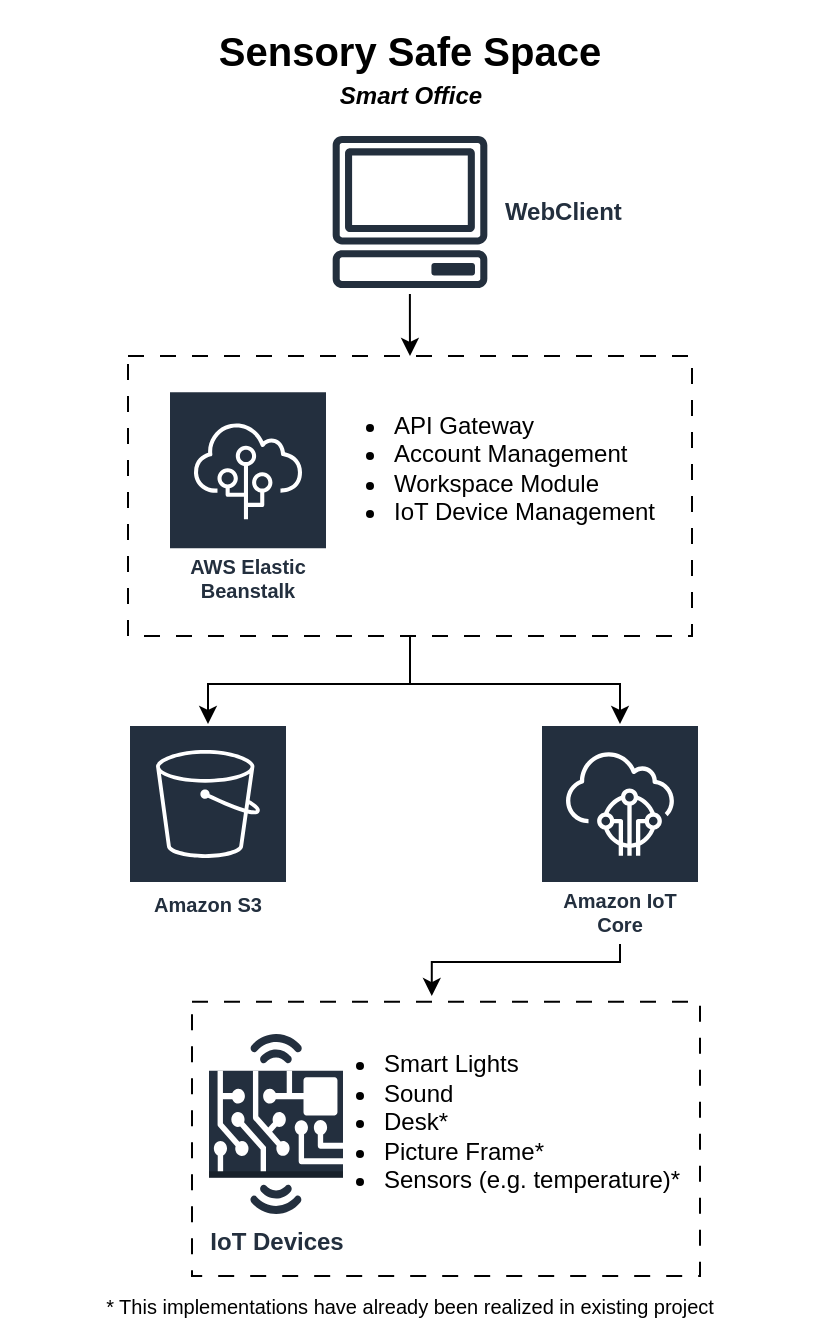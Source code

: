 <mxfile version="26.1.1" pages="3">
  <diagram id="wnXYqNEbH-tWwNBzj9QS" name="Seite-3">
    <mxGraphModel dx="1036" dy="614" grid="0" gridSize="10" guides="1" tooltips="1" connect="1" arrows="1" fold="1" page="1" pageScale="1" pageWidth="827" pageHeight="1169" math="0" shadow="0">
      <root>
        <mxCell id="0" />
        <mxCell id="1" parent="0" />
        <mxCell id="EEtYNmNddIk3aSX6aKwS-2" value="" style="rounded=0;whiteSpace=wrap;html=1;dashed=1;dashPattern=8 8;" parent="1" vertex="1">
          <mxGeometry x="200" y="582.91" width="254" height="137.09" as="geometry" />
        </mxCell>
        <mxCell id="EEtYNmNddIk3aSX6aKwS-3" value="" style="edgeStyle=orthogonalEdgeStyle;rounded=0;orthogonalLoop=1;jettySize=auto;html=1;" parent="1" target="EEtYNmNddIk3aSX6aKwS-9" edge="1">
          <mxGeometry relative="1" as="geometry">
            <mxPoint x="309" y="384.0" as="sourcePoint" />
            <Array as="points">
              <mxPoint x="309" y="424" />
              <mxPoint x="414" y="424" />
            </Array>
          </mxGeometry>
        </mxCell>
        <mxCell id="EEtYNmNddIk3aSX6aKwS-4" value="" style="rounded=0;whiteSpace=wrap;html=1;dashed=1;dashPattern=8 8;" parent="1" vertex="1">
          <mxGeometry x="168" y="260" width="282" height="140" as="geometry" />
        </mxCell>
        <mxCell id="EEtYNmNddIk3aSX6aKwS-5" value="" style="edgeStyle=orthogonalEdgeStyle;rounded=0;orthogonalLoop=1;jettySize=auto;html=1;entryX=0.5;entryY=0;entryDx=0;entryDy=0;" parent="1" source="EEtYNmNddIk3aSX6aKwS-19" target="EEtYNmNddIk3aSX6aKwS-4" edge="1">
          <mxGeometry relative="1" as="geometry">
            <mxPoint x="260" y="158" as="targetPoint" />
          </mxGeometry>
        </mxCell>
        <mxCell id="EEtYNmNddIk3aSX6aKwS-6" value="AWS Elastic Beanstalk" style="sketch=0;outlineConnect=0;fontColor=#232F3E;gradientColor=none;strokeColor=#ffffff;fillColor=#232F3E;dashed=0;verticalLabelPosition=middle;verticalAlign=bottom;align=center;html=1;whiteSpace=wrap;fontSize=10;fontStyle=1;spacing=3;shape=mxgraph.aws4.productIcon;prIcon=mxgraph.aws4.elastic_beanstalk;" parent="1" vertex="1">
          <mxGeometry x="188" y="277.09" width="80" height="110" as="geometry" />
        </mxCell>
        <mxCell id="EEtYNmNddIk3aSX6aKwS-7" value="&lt;ul&gt;&lt;li&gt;API Gateway&lt;/li&gt;&lt;li&gt;Account Management&lt;/li&gt;&lt;li&gt;Workspace Module&lt;/li&gt;&lt;li&gt;IoT Device Management&lt;/li&gt;&lt;/ul&gt;" style="text;html=1;align=left;verticalAlign=middle;whiteSpace=wrap;rounded=0;" parent="1" vertex="1">
          <mxGeometry x="259" y="277.09" width="176" height="77.09" as="geometry" />
        </mxCell>
        <mxCell id="EEtYNmNddIk3aSX6aKwS-8" value="" style="edgeStyle=orthogonalEdgeStyle;rounded=0;orthogonalLoop=1;jettySize=auto;html=1;entryX=0.472;entryY=-0.021;entryDx=0;entryDy=0;entryPerimeter=0;" parent="1" source="EEtYNmNddIk3aSX6aKwS-9" target="EEtYNmNddIk3aSX6aKwS-2" edge="1">
          <mxGeometry relative="1" as="geometry">
            <mxPoint x="598" y="462.09" as="targetPoint" />
            <Array as="points">
              <mxPoint x="414" y="563" />
              <mxPoint x="320" y="563" />
            </Array>
          </mxGeometry>
        </mxCell>
        <mxCell id="EEtYNmNddIk3aSX6aKwS-9" value="Amazon IoT Core" style="sketch=0;outlineConnect=0;fontColor=#232F3E;gradientColor=none;strokeColor=#ffffff;fillColor=#232F3E;dashed=0;verticalLabelPosition=middle;verticalAlign=bottom;align=center;html=1;whiteSpace=wrap;fontSize=10;fontStyle=1;spacing=3;shape=mxgraph.aws4.productIcon;prIcon=mxgraph.aws4.iot_core;" parent="1" vertex="1">
          <mxGeometry x="374" y="444" width="80" height="110" as="geometry" />
        </mxCell>
        <mxCell id="EEtYNmNddIk3aSX6aKwS-10" value="" style="endArrow=classic;html=1;rounded=0;exitX=0.5;exitY=1;exitDx=0;exitDy=0;" parent="1" source="EEtYNmNddIk3aSX6aKwS-4" target="EEtYNmNddIk3aSX6aKwS-16" edge="1">
          <mxGeometry width="50" height="50" relative="1" as="geometry">
            <mxPoint x="309" y="384.0" as="sourcePoint" />
            <mxPoint x="488" y="301.09" as="targetPoint" />
            <Array as="points">
              <mxPoint x="309" y="424" />
              <mxPoint x="208" y="424" />
            </Array>
          </mxGeometry>
        </mxCell>
        <mxCell id="EEtYNmNddIk3aSX6aKwS-11" value="&lt;ul&gt;&lt;li&gt;&lt;span style=&quot;background-color: initial;&quot;&gt;Smart Lights&lt;/span&gt;&lt;/li&gt;&lt;li&gt;&lt;span style=&quot;background-color: initial;&quot;&gt;Sound&lt;/span&gt;&lt;/li&gt;&lt;li&gt;&lt;span style=&quot;background-color: initial;&quot;&gt;Desk*&lt;/span&gt;&lt;/li&gt;&lt;li&gt;&lt;span style=&quot;background-color: initial;&quot;&gt;Picture Frame*&lt;/span&gt;&lt;/li&gt;&lt;li&gt;&lt;span style=&quot;background-color: initial;&quot;&gt;Sensors (e.g. temperature)*&lt;/span&gt;&lt;/li&gt;&lt;/ul&gt;&lt;div&gt;&lt;div&gt;&lt;/div&gt;&lt;div&gt;&lt;br&gt;&lt;/div&gt;&lt;/div&gt;" style="text;html=1;align=left;verticalAlign=middle;whiteSpace=wrap;rounded=0;" parent="1" vertex="1">
          <mxGeometry x="254" y="600" width="200" height="100" as="geometry" />
        </mxCell>
        <mxCell id="EEtYNmNddIk3aSX6aKwS-12" value="&lt;font style=&quot;font-size: 10px;&quot;&gt;* This implementations have already been realized in existing project&lt;/font&gt;" style="text;html=1;align=center;verticalAlign=middle;whiteSpace=wrap;rounded=0;fontSize=10;" parent="1" vertex="1">
          <mxGeometry x="104" y="720" width="410" height="30" as="geometry" />
        </mxCell>
        <mxCell id="EEtYNmNddIk3aSX6aKwS-13" value="Smart Office" style="text;html=1;align=center;verticalAlign=middle;whiteSpace=wrap;rounded=0;fontStyle=3" parent="1" vertex="1">
          <mxGeometry x="245.75" y="120" width="126.5" height="20" as="geometry" />
        </mxCell>
        <mxCell id="EEtYNmNddIk3aSX6aKwS-14" value="Sensory Safe Space" style="text;html=1;align=center;verticalAlign=middle;whiteSpace=wrap;rounded=0;fontStyle=1;fontSize=20;" parent="1" vertex="1">
          <mxGeometry x="203" y="82" width="212" height="50" as="geometry" />
        </mxCell>
        <mxCell id="EEtYNmNddIk3aSX6aKwS-15" value="&lt;b&gt;&amp;nbsp;WebClient&lt;/b&gt;" style="text;html=1;align=center;verticalAlign=middle;whiteSpace=wrap;rounded=0;fontColor=#232f3e;" parent="1" vertex="1">
          <mxGeometry x="354" y="173" width="60" height="30" as="geometry" />
        </mxCell>
        <mxCell id="EEtYNmNddIk3aSX6aKwS-16" value="Amazon S3" style="sketch=0;outlineConnect=0;fontColor=#232F3E;gradientColor=none;strokeColor=#ffffff;fillColor=#232F3E;dashed=0;verticalLabelPosition=middle;verticalAlign=bottom;align=center;html=1;whiteSpace=wrap;fontSize=10;fontStyle=1;spacing=3;shape=mxgraph.aws4.productIcon;prIcon=mxgraph.aws4.s3;" parent="1" vertex="1">
          <mxGeometry x="168" y="444" width="80" height="100" as="geometry" />
        </mxCell>
        <mxCell id="EEtYNmNddIk3aSX6aKwS-17" value="" style="whiteSpace=wrap;html=1;aspect=fixed;strokeColor=none;" parent="1" vertex="1">
          <mxGeometry x="268" y="147" width="82" height="82" as="geometry" />
        </mxCell>
        <mxCell id="EEtYNmNddIk3aSX6aKwS-18" value="&lt;font color=&quot;#232f3e&quot;&gt;&lt;b&gt;IoT Devices&lt;/b&gt;&lt;/font&gt;" style="outlineConnect=0;dashed=0;verticalLabelPosition=bottom;verticalAlign=top;align=center;html=1;shape=mxgraph.aws3.hardware_board;fillColor=#232f3e;gradientColor=none;" parent="1" vertex="1">
          <mxGeometry x="208.5" y="599" width="67" height="90" as="geometry" />
        </mxCell>
        <mxCell id="EEtYNmNddIk3aSX6aKwS-19" value="" style="sketch=0;outlineConnect=0;fontColor=#232F3E;gradientColor=none;fillColor=#232F3D;strokeColor=none;dashed=0;verticalLabelPosition=bottom;verticalAlign=top;align=center;html=1;fontSize=12;fontStyle=0;aspect=fixed;pointerEvents=1;shape=mxgraph.aws4.client;labelBackgroundColor=default;" parent="1" vertex="1">
          <mxGeometry x="270" y="150" width="78" height="76" as="geometry" />
        </mxCell>
      </root>
    </mxGraphModel>
  </diagram>
  <diagram name="Seite-1" id="0EJq3OtVe1qpbmkTLpbv">
    <mxGraphModel dx="1036" dy="614" grid="1" gridSize="10" guides="1" tooltips="1" connect="1" arrows="1" fold="1" page="1" pageScale="1" pageWidth="827" pageHeight="1169" math="0" shadow="0">
      <root>
        <mxCell id="0" />
        <mxCell id="1" parent="0" />
        <mxCell id="dSK6wooaO545PfnrdNq5-22" value="" style="rounded=0;whiteSpace=wrap;html=1;fontColor=#232f3e;fillColor=#BAE3E2;" parent="1" vertex="1">
          <mxGeometry x="58" y="70" width="542" height="690" as="geometry" />
        </mxCell>
        <mxCell id="dSK6wooaO545PfnrdNq5-19" value="" style="rounded=0;whiteSpace=wrap;html=1;dashed=1;dashPattern=8 8;" parent="1" vertex="1">
          <mxGeometry x="200" y="582.91" width="254" height="137.09" as="geometry" />
        </mxCell>
        <mxCell id="dSK6wooaO545PfnrdNq5-14" value="" style="edgeStyle=orthogonalEdgeStyle;rounded=0;orthogonalLoop=1;jettySize=auto;html=1;" parent="1" target="dSK6wooaO545PfnrdNq5-10" edge="1">
          <mxGeometry relative="1" as="geometry">
            <mxPoint x="309" y="384.0" as="sourcePoint" />
            <Array as="points">
              <mxPoint x="309" y="424" />
              <mxPoint x="414" y="424" />
            </Array>
          </mxGeometry>
        </mxCell>
        <mxCell id="dSK6wooaO545PfnrdNq5-4" value="" style="rounded=0;whiteSpace=wrap;html=1;dashed=1;dashPattern=8 8;" parent="1" vertex="1">
          <mxGeometry x="168" y="260" width="282" height="140" as="geometry" />
        </mxCell>
        <mxCell id="dSK6wooaO545PfnrdNq5-13" value="" style="edgeStyle=orthogonalEdgeStyle;rounded=0;orthogonalLoop=1;jettySize=auto;html=1;entryX=0.5;entryY=0;entryDx=0;entryDy=0;" parent="1" source="dSK6wooaO545PfnrdNq5-1" target="dSK6wooaO545PfnrdNq5-4" edge="1">
          <mxGeometry relative="1" as="geometry">
            <mxPoint x="260" y="158" as="targetPoint" />
          </mxGeometry>
        </mxCell>
        <mxCell id="dSK6wooaO545PfnrdNq5-3" value="AWS Elastic Beanstalk" style="sketch=0;outlineConnect=0;fontColor=#232F3E;gradientColor=none;strokeColor=#ffffff;fillColor=#232F3E;dashed=0;verticalLabelPosition=middle;verticalAlign=bottom;align=center;html=1;whiteSpace=wrap;fontSize=10;fontStyle=1;spacing=3;shape=mxgraph.aws4.productIcon;prIcon=mxgraph.aws4.elastic_beanstalk;" parent="1" vertex="1">
          <mxGeometry x="188" y="277.09" width="80" height="110" as="geometry" />
        </mxCell>
        <mxCell id="dSK6wooaO545PfnrdNq5-5" value="&lt;ul&gt;&lt;li&gt;API Gateway&lt;/li&gt;&lt;li&gt;Account Management&lt;/li&gt;&lt;li&gt;Workspace Module&lt;/li&gt;&lt;li&gt;IoT Device Management&lt;/li&gt;&lt;/ul&gt;" style="text;html=1;align=left;verticalAlign=middle;whiteSpace=wrap;rounded=0;" parent="1" vertex="1">
          <mxGeometry x="259" y="277.09" width="176" height="77.09" as="geometry" />
        </mxCell>
        <mxCell id="dSK6wooaO545PfnrdNq5-21" value="" style="edgeStyle=orthogonalEdgeStyle;rounded=0;orthogonalLoop=1;jettySize=auto;html=1;entryX=0.472;entryY=-0.021;entryDx=0;entryDy=0;entryPerimeter=0;" parent="1" source="dSK6wooaO545PfnrdNq5-10" target="dSK6wooaO545PfnrdNq5-19" edge="1">
          <mxGeometry relative="1" as="geometry">
            <mxPoint x="598" y="462.09" as="targetPoint" />
            <Array as="points">
              <mxPoint x="414" y="563" />
              <mxPoint x="320" y="563" />
            </Array>
          </mxGeometry>
        </mxCell>
        <mxCell id="dSK6wooaO545PfnrdNq5-10" value="Amazon IoT Core" style="sketch=0;outlineConnect=0;fontColor=#232F3E;gradientColor=none;strokeColor=#ffffff;fillColor=#232F3E;dashed=0;verticalLabelPosition=middle;verticalAlign=bottom;align=center;html=1;whiteSpace=wrap;fontSize=10;fontStyle=1;spacing=3;shape=mxgraph.aws4.productIcon;prIcon=mxgraph.aws4.iot_core;" parent="1" vertex="1">
          <mxGeometry x="374" y="444" width="80" height="110" as="geometry" />
        </mxCell>
        <mxCell id="dSK6wooaO545PfnrdNq5-15" value="" style="endArrow=classic;html=1;rounded=0;exitX=0.5;exitY=1;exitDx=0;exitDy=0;" parent="1" source="dSK6wooaO545PfnrdNq5-4" target="dSK6wooaO545PfnrdNq5-30" edge="1">
          <mxGeometry width="50" height="50" relative="1" as="geometry">
            <mxPoint x="309" y="384.0" as="sourcePoint" />
            <mxPoint x="488" y="301.09" as="targetPoint" />
            <Array as="points">
              <mxPoint x="309" y="424" />
              <mxPoint x="208" y="424" />
            </Array>
          </mxGeometry>
        </mxCell>
        <mxCell id="dSK6wooaO545PfnrdNq5-17" value="&lt;ul&gt;&lt;li&gt;&lt;span style=&quot;background-color: initial;&quot;&gt;Smart Lights&lt;/span&gt;&lt;/li&gt;&lt;li&gt;&lt;span style=&quot;background-color: initial;&quot;&gt;Sound&lt;/span&gt;&lt;/li&gt;&lt;li&gt;&lt;span style=&quot;background-color: initial;&quot;&gt;Desk*&lt;/span&gt;&lt;/li&gt;&lt;li&gt;&lt;span style=&quot;background-color: initial;&quot;&gt;Picture Frame*&lt;/span&gt;&lt;/li&gt;&lt;li&gt;&lt;span style=&quot;background-color: initial;&quot;&gt;Sensors (e.g. temperature)*&lt;/span&gt;&lt;/li&gt;&lt;/ul&gt;&lt;div&gt;&lt;div&gt;&lt;/div&gt;&lt;div&gt;&lt;br&gt;&lt;/div&gt;&lt;/div&gt;" style="text;html=1;align=left;verticalAlign=middle;whiteSpace=wrap;rounded=0;" parent="1" vertex="1">
          <mxGeometry x="254" y="600" width="200" height="100" as="geometry" />
        </mxCell>
        <mxCell id="dSK6wooaO545PfnrdNq5-24" value="&lt;font style=&quot;font-size: 10px;&quot;&gt;* This implementations have already been realized in existing project&lt;/font&gt;" style="text;html=1;align=center;verticalAlign=middle;whiteSpace=wrap;rounded=0;fontSize=10;" parent="1" vertex="1">
          <mxGeometry x="104" y="720" width="410" height="30" as="geometry" />
        </mxCell>
        <mxCell id="dSK6wooaO545PfnrdNq5-27" value="Smart Office" style="text;html=1;align=center;verticalAlign=middle;whiteSpace=wrap;rounded=0;fontStyle=3" parent="1" vertex="1">
          <mxGeometry x="245.75" y="120" width="126.5" height="20" as="geometry" />
        </mxCell>
        <mxCell id="dSK6wooaO545PfnrdNq5-28" value="Sensory Safe Space" style="text;html=1;align=center;verticalAlign=middle;whiteSpace=wrap;rounded=0;fontStyle=1;fontSize=20;" parent="1" vertex="1">
          <mxGeometry x="203" y="82" width="212" height="50" as="geometry" />
        </mxCell>
        <mxCell id="dSK6wooaO545PfnrdNq5-29" value="&lt;b&gt;&amp;nbsp;WebClient&lt;/b&gt;" style="text;html=1;align=center;verticalAlign=middle;whiteSpace=wrap;rounded=0;fontColor=#232f3e;" parent="1" vertex="1">
          <mxGeometry x="354" y="173" width="60" height="30" as="geometry" />
        </mxCell>
        <mxCell id="dSK6wooaO545PfnrdNq5-30" value="Amazon S3" style="sketch=0;outlineConnect=0;fontColor=#232F3E;gradientColor=none;strokeColor=#ffffff;fillColor=#232F3E;dashed=0;verticalLabelPosition=middle;verticalAlign=bottom;align=center;html=1;whiteSpace=wrap;fontSize=10;fontStyle=1;spacing=3;shape=mxgraph.aws4.productIcon;prIcon=mxgraph.aws4.s3;" parent="1" vertex="1">
          <mxGeometry x="168" y="444" width="80" height="100" as="geometry" />
        </mxCell>
        <mxCell id="VmAn_QUQrHyX6VmdPMhI-3" value="" style="whiteSpace=wrap;html=1;aspect=fixed;strokeColor=none;" parent="1" vertex="1">
          <mxGeometry x="268" y="147" width="82" height="82" as="geometry" />
        </mxCell>
        <mxCell id="VmAn_QUQrHyX6VmdPMhI-2" value="&lt;font color=&quot;#232f3e&quot;&gt;&lt;b&gt;IoT Devices&lt;/b&gt;&lt;/font&gt;" style="outlineConnect=0;dashed=0;verticalLabelPosition=bottom;verticalAlign=top;align=center;html=1;shape=mxgraph.aws3.hardware_board;fillColor=#232f3e;gradientColor=none;" parent="1" vertex="1">
          <mxGeometry x="208.5" y="599" width="67" height="90" as="geometry" />
        </mxCell>
        <mxCell id="dSK6wooaO545PfnrdNq5-1" value="" style="sketch=0;outlineConnect=0;fontColor=#232F3E;gradientColor=none;fillColor=#232F3D;strokeColor=none;dashed=0;verticalLabelPosition=bottom;verticalAlign=top;align=center;html=1;fontSize=12;fontStyle=0;aspect=fixed;pointerEvents=1;shape=mxgraph.aws4.client;labelBackgroundColor=default;" parent="1" vertex="1">
          <mxGeometry x="270" y="150" width="78" height="76" as="geometry" />
        </mxCell>
      </root>
    </mxGraphModel>
  </diagram>
  <diagram id="w9kQb1lBYUbrh2lb2KiU" name="Seite-2">
    <mxGraphModel dx="1434" dy="844" grid="1" gridSize="10" guides="1" tooltips="1" connect="1" arrows="1" fold="1" page="1" pageScale="1" pageWidth="1169" pageHeight="827" math="0" shadow="0">
      <root>
        <mxCell id="0" />
        <mxCell id="1" parent="0" />
        <mxCell id="RlOQC39ePc_FYzM9M8Qw-1" value="" style="rounded=0;whiteSpace=wrap;html=1;fontColor=#46495D;fillColor=#B2C9AB;labelBackgroundColor=none;strokeColor=#788AA3;" vertex="1" parent="1">
          <mxGeometry x="58" y="70" width="542" height="690" as="geometry" />
        </mxCell>
        <mxCell id="RlOQC39ePc_FYzM9M8Qw-2" value="" style="rounded=0;whiteSpace=wrap;html=1;dashed=1;dashPattern=8 8;labelBackgroundColor=none;fillColor=#FFFFFF;strokeColor=#788AA3;fontColor=#46495D;" vertex="1" parent="1">
          <mxGeometry x="200" y="582.91" width="254" height="137.09" as="geometry" />
        </mxCell>
        <mxCell id="RlOQC39ePc_FYzM9M8Qw-3" value="" style="edgeStyle=orthogonalEdgeStyle;rounded=0;orthogonalLoop=1;jettySize=auto;html=1;labelBackgroundColor=none;strokeColor=#33264a;fontColor=default;strokeWidth=2;" edge="1" parent="1" target="RlOQC39ePc_FYzM9M8Qw-9">
          <mxGeometry relative="1" as="geometry">
            <mxPoint x="309" y="384.0" as="sourcePoint" />
            <Array as="points">
              <mxPoint x="309" y="424" />
              <mxPoint x="414" y="424" />
            </Array>
          </mxGeometry>
        </mxCell>
        <mxCell id="RlOQC39ePc_FYzM9M8Qw-4" value="" style="rounded=0;whiteSpace=wrap;html=1;dashed=1;dashPattern=8 8;labelBackgroundColor=none;fillColor=#FFFFFF;strokeColor=#788AA3;fontColor=#46495D;" vertex="1" parent="1">
          <mxGeometry x="168" y="260" width="282" height="140" as="geometry" />
        </mxCell>
        <mxCell id="RlOQC39ePc_FYzM9M8Qw-5" value="" style="edgeStyle=orthogonalEdgeStyle;rounded=0;orthogonalLoop=1;jettySize=auto;html=1;entryX=0.5;entryY=0;entryDx=0;entryDy=0;labelBackgroundColor=none;strokeColor=#33264a;fontColor=default;strokeWidth=2;" edge="1" parent="1" source="RlOQC39ePc_FYzM9M8Qw-19" target="RlOQC39ePc_FYzM9M8Qw-4">
          <mxGeometry relative="1" as="geometry">
            <mxPoint x="260" y="158" as="targetPoint" />
          </mxGeometry>
        </mxCell>
        <mxCell id="RlOQC39ePc_FYzM9M8Qw-6" value="AWS Elastic Beanstalk" style="sketch=0;outlineConnect=0;fontColor=#46495D;strokeColor=#FFFFFF;fillColor=#33264a;dashed=0;verticalLabelPosition=middle;verticalAlign=bottom;align=center;html=1;whiteSpace=wrap;fontSize=10;fontStyle=1;spacing=3;shape=mxgraph.aws4.productIcon;prIcon=mxgraph.aws4.elastic_beanstalk;labelBackgroundColor=none;" vertex="1" parent="1">
          <mxGeometry x="188" y="277.09" width="80" height="110" as="geometry" />
        </mxCell>
        <mxCell id="RlOQC39ePc_FYzM9M8Qw-7" value="&lt;ul&gt;&lt;li&gt;API Gateway&lt;/li&gt;&lt;li&gt;Account Management&lt;/li&gt;&lt;li&gt;Workspace Module&lt;/li&gt;&lt;li&gt;IoT Device Management&lt;/li&gt;&lt;/ul&gt;" style="text;html=1;align=left;verticalAlign=middle;whiteSpace=wrap;rounded=0;labelBackgroundColor=none;fontColor=#46495D;" vertex="1" parent="1">
          <mxGeometry x="259" y="277.09" width="176" height="77.09" as="geometry" />
        </mxCell>
        <mxCell id="RlOQC39ePc_FYzM9M8Qw-8" value="" style="edgeStyle=orthogonalEdgeStyle;rounded=0;orthogonalLoop=1;jettySize=auto;html=1;entryX=0.472;entryY=-0.021;entryDx=0;entryDy=0;entryPerimeter=0;labelBackgroundColor=none;strokeColor=#33264a;fontColor=default;strokeWidth=2;" edge="1" parent="1" source="RlOQC39ePc_FYzM9M8Qw-9" target="RlOQC39ePc_FYzM9M8Qw-2">
          <mxGeometry relative="1" as="geometry">
            <mxPoint x="598" y="462.09" as="targetPoint" />
            <Array as="points">
              <mxPoint x="414" y="563" />
              <mxPoint x="320" y="563" />
            </Array>
          </mxGeometry>
        </mxCell>
        <mxCell id="RlOQC39ePc_FYzM9M8Qw-9" value="Amazon IoT Core" style="sketch=0;outlineConnect=0;fontColor=#46495D;strokeColor=#FFFFFF;fillColor=#33264a;dashed=0;verticalLabelPosition=middle;verticalAlign=bottom;align=center;html=1;whiteSpace=wrap;fontSize=10;fontStyle=1;spacing=3;shape=mxgraph.aws4.productIcon;prIcon=mxgraph.aws4.iot_core;labelBackgroundColor=none;" vertex="1" parent="1">
          <mxGeometry x="374" y="444" width="80" height="110" as="geometry" />
        </mxCell>
        <mxCell id="RlOQC39ePc_FYzM9M8Qw-10" value="" style="endArrow=classic;html=1;rounded=0;exitX=0.5;exitY=1;exitDx=0;exitDy=0;labelBackgroundColor=none;strokeColor=#33264a;fontColor=default;strokeWidth=2;" edge="1" parent="1" source="RlOQC39ePc_FYzM9M8Qw-4" target="RlOQC39ePc_FYzM9M8Qw-16">
          <mxGeometry width="50" height="50" relative="1" as="geometry">
            <mxPoint x="309" y="384.0" as="sourcePoint" />
            <mxPoint x="488" y="301.09" as="targetPoint" />
            <Array as="points">
              <mxPoint x="309" y="424" />
              <mxPoint x="208" y="424" />
            </Array>
          </mxGeometry>
        </mxCell>
        <mxCell id="RlOQC39ePc_FYzM9M8Qw-11" value="&lt;ul&gt;&lt;li&gt;&lt;span style=&quot;background-color: initial;&quot;&gt;Smart Lights&lt;/span&gt;&lt;/li&gt;&lt;li&gt;&lt;span style=&quot;background-color: initial;&quot;&gt;Sound&lt;/span&gt;&lt;/li&gt;&lt;li&gt;&lt;span style=&quot;background-color: initial;&quot;&gt;Desk*&lt;/span&gt;&lt;/li&gt;&lt;li&gt;&lt;span style=&quot;background-color: initial;&quot;&gt;Picture Frame*&lt;/span&gt;&lt;/li&gt;&lt;li&gt;&lt;span style=&quot;background-color: initial;&quot;&gt;Sensors (e.g. temperature)*&lt;/span&gt;&lt;/li&gt;&lt;/ul&gt;&lt;div&gt;&lt;div&gt;&lt;/div&gt;&lt;div&gt;&lt;br&gt;&lt;/div&gt;&lt;/div&gt;" style="text;html=1;align=left;verticalAlign=middle;whiteSpace=wrap;rounded=0;labelBackgroundColor=none;fontColor=#46495D;" vertex="1" parent="1">
          <mxGeometry x="254" y="600" width="200" height="100" as="geometry" />
        </mxCell>
        <mxCell id="RlOQC39ePc_FYzM9M8Qw-12" value="&lt;font style=&quot;font-size: 10px;&quot;&gt;* This implementations have already been realized in existing project&lt;/font&gt;" style="text;html=1;align=center;verticalAlign=middle;whiteSpace=wrap;rounded=0;fontSize=10;labelBackgroundColor=none;fontColor=#46495D;" vertex="1" parent="1">
          <mxGeometry x="146" y="720" width="326" height="30" as="geometry" />
        </mxCell>
        <mxCell id="RlOQC39ePc_FYzM9M8Qw-13" value="Smart Office" style="text;html=1;align=center;verticalAlign=middle;whiteSpace=wrap;rounded=0;fontStyle=3;labelBackgroundColor=none;fontColor=#46495D;" vertex="1" parent="1">
          <mxGeometry x="245.75" y="120" width="126.5" height="20" as="geometry" />
        </mxCell>
        <mxCell id="RlOQC39ePc_FYzM9M8Qw-14" value="Sensory Safe Space" style="text;html=1;align=center;verticalAlign=middle;whiteSpace=wrap;rounded=0;fontStyle=1;fontSize=20;labelBackgroundColor=none;fontColor=#46495D;" vertex="1" parent="1">
          <mxGeometry x="203" y="82" width="212" height="50" as="geometry" />
        </mxCell>
        <mxCell id="RlOQC39ePc_FYzM9M8Qw-15" value="&lt;b&gt;&amp;nbsp;WebClient&lt;/b&gt;" style="text;html=1;align=center;verticalAlign=middle;whiteSpace=wrap;rounded=0;fontColor=#46495D;labelBackgroundColor=none;" vertex="1" parent="1">
          <mxGeometry x="354" y="173" width="60" height="30" as="geometry" />
        </mxCell>
        <mxCell id="RlOQC39ePc_FYzM9M8Qw-16" value="Amazon S3" style="sketch=0;outlineConnect=0;fontColor=#46495D;strokeColor=#FFFFFF;fillColor=#33264a;dashed=0;verticalLabelPosition=middle;verticalAlign=bottom;align=center;html=1;whiteSpace=wrap;fontSize=10;fontStyle=1;spacing=3;shape=mxgraph.aws4.productIcon;prIcon=mxgraph.aws4.s3;labelBackgroundColor=none;" vertex="1" parent="1">
          <mxGeometry x="168" y="444" width="80" height="100" as="geometry" />
        </mxCell>
        <mxCell id="RlOQC39ePc_FYzM9M8Qw-17" value="" style="whiteSpace=wrap;html=1;aspect=fixed;strokeColor=none;labelBackgroundColor=none;fillColor=#FFFFFF;fontColor=#46495D;" vertex="1" parent="1">
          <mxGeometry x="268" y="147" width="82" height="82" as="geometry" />
        </mxCell>
        <mxCell id="RlOQC39ePc_FYzM9M8Qw-18" value="&lt;font color=&quot;#232f3e&quot;&gt;&lt;b&gt;IoT Devices&lt;/b&gt;&lt;/font&gt;" style="outlineConnect=0;dashed=0;verticalLabelPosition=bottom;verticalAlign=top;align=center;html=1;shape=mxgraph.aws3.hardware_board;fillColor=#33264a;labelBackgroundColor=none;strokeColor=#FFFFFF;fontColor=#46495D;" vertex="1" parent="1">
          <mxGeometry x="208.5" y="599" width="67" height="90" as="geometry" />
        </mxCell>
        <mxCell id="RlOQC39ePc_FYzM9M8Qw-19" value="" style="sketch=0;outlineConnect=0;fontColor=#46495D;fillColor=#33264a;strokeColor=none;dashed=0;verticalLabelPosition=bottom;verticalAlign=top;align=center;html=1;fontSize=12;fontStyle=0;aspect=fixed;pointerEvents=1;shape=mxgraph.aws4.client;labelBackgroundColor=none;" vertex="1" parent="1">
          <mxGeometry x="270" y="150" width="78" height="76" as="geometry" />
        </mxCell>
      </root>
    </mxGraphModel>
  </diagram>
</mxfile>
